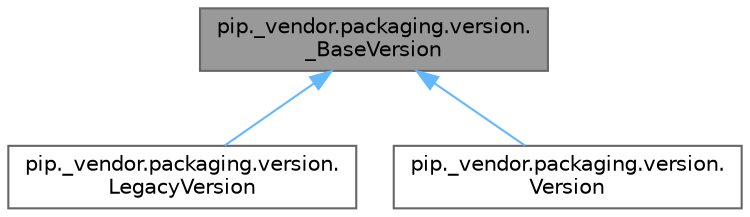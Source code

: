 digraph "pip._vendor.packaging.version._BaseVersion"
{
 // LATEX_PDF_SIZE
  bgcolor="transparent";
  edge [fontname=Helvetica,fontsize=10,labelfontname=Helvetica,labelfontsize=10];
  node [fontname=Helvetica,fontsize=10,shape=box,height=0.2,width=0.4];
  Node1 [id="Node000001",label="pip._vendor.packaging.version.\l_BaseVersion",height=0.2,width=0.4,color="gray40", fillcolor="grey60", style="filled", fontcolor="black",tooltip=" "];
  Node1 -> Node2 [id="edge1_Node000001_Node000002",dir="back",color="steelblue1",style="solid",tooltip=" "];
  Node2 [id="Node000002",label="pip._vendor.packaging.version.\lLegacyVersion",height=0.2,width=0.4,color="gray40", fillcolor="white", style="filled",URL="$classpip_1_1__vendor_1_1packaging_1_1version_1_1_legacy_version.html",tooltip=" "];
  Node1 -> Node3 [id="edge2_Node000001_Node000003",dir="back",color="steelblue1",style="solid",tooltip=" "];
  Node3 [id="Node000003",label="pip._vendor.packaging.version.\lVersion",height=0.2,width=0.4,color="gray40", fillcolor="white", style="filled",URL="$classpip_1_1__vendor_1_1packaging_1_1version_1_1_version.html",tooltip=" "];
}
